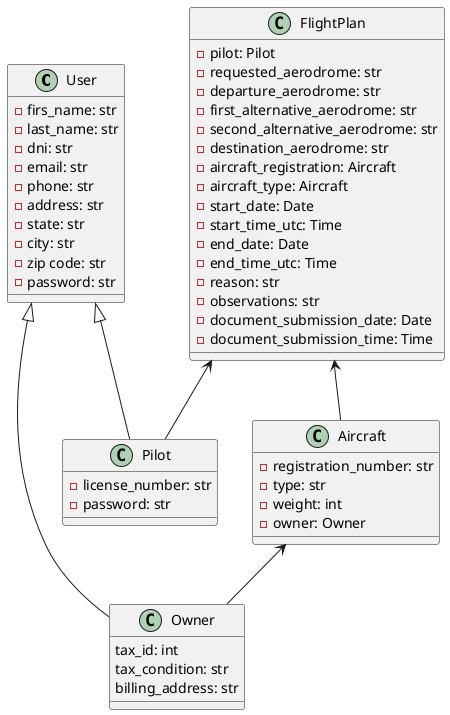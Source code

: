 @startuml class

class User {
    - firs_name: str
    - last_name: str
    - dni: str
    - email: str
    - phone: str
    - address: str
    - state: str
    - city: str
    - zip code: str
    - password: str
}

class Pilot extends User {
    - license_number: str
    - password: str
}

class Owner extends User{
    tax_id: int
    tax_condition: str
    billing_address: str
}

class Aircraft {
    - registration_number: str
    - type: str
    - weight: int
    - owner: Owner
}

class FlightPlan {
    - pilot: Pilot
    - requested_aerodrome: str
    - departure_aerodrome: str
    - first_alternative_aerodrome: str
    - second_alternative_aerodrome: str
    - destination_aerodrome: str
    - aircraft_registration: Aircraft
    - aircraft_type: Aircraft
    - start_date: Date
    - start_time_utc: Time
    - end_date: Date
    - end_time_utc: Time
    - reason: str
    - observations: str
    - document_submission_date: Date
    - document_submission_time: Time
}




Aircraft <-- Owner
FlightPlan <-- Pilot
FlightPlan <-- Aircraft

@enduml
